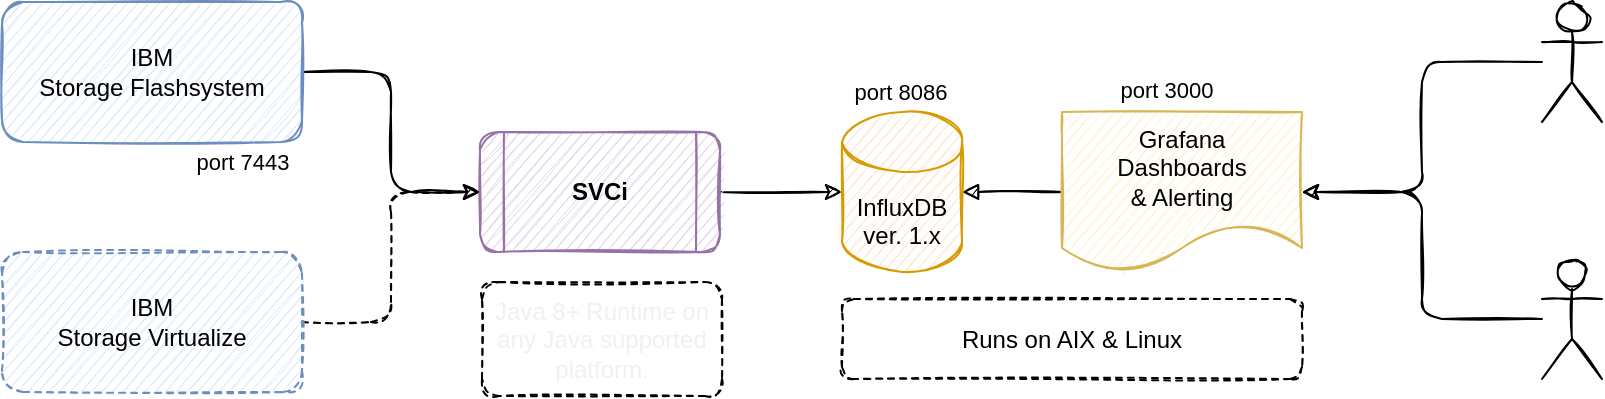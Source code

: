 <mxfile scale="1" border="15">
    <diagram id="a7nnNqAxPxhrp0sOKCIs" name="Page-1">
        <mxGraphModel dx="664" dy="601" grid="1" gridSize="10" guides="1" tooltips="1" connect="1" arrows="1" fold="1" page="1" pageScale="1" pageWidth="1169" pageHeight="827" background="none" math="0" shadow="0">
            <root>
                <mxCell id="0"/>
                <mxCell id="1" parent="0"/>
                <mxCell id="eK-2ea2avwDUNnB4NnFu-4" style="edgeStyle=orthogonalEdgeStyle;rounded=1;orthogonalLoop=1;jettySize=auto;html=1;sketch=1;endArrow=none;endFill=0;startArrow=block;startFill=1;" parent="1" source="eK-2ea2avwDUNnB4NnFu-1" target="eK-2ea2avwDUNnB4NnFu-3" edge="1">
                    <mxGeometry relative="1" as="geometry"/>
                </mxCell>
                <mxCell id="eK-2ea2avwDUNnB4NnFu-1" value="&lt;br&gt;&lt;br&gt;InfluxDB&lt;br&gt;ver. 1.x" style="shape=cylinder2;whiteSpace=wrap;html=1;boundedLbl=1;backgroundOutline=1;size=15;fillColor=#ffe6cc;strokeColor=#d79b00;sketch=1;" parent="1" vertex="1">
                    <mxGeometry x="460" y="75" width="60" height="80" as="geometry"/>
                </mxCell>
                <mxCell id="eK-2ea2avwDUNnB4NnFu-5" style="edgeStyle=orthogonalEdgeStyle;rounded=1;orthogonalLoop=1;jettySize=auto;html=1;sketch=1;" parent="1" source="eK-2ea2avwDUNnB4NnFu-2" target="eK-2ea2avwDUNnB4NnFu-1" edge="1">
                    <mxGeometry relative="1" as="geometry"/>
                </mxCell>
                <mxCell id="eK-2ea2avwDUNnB4NnFu-2" value="&lt;div&gt;&lt;b&gt;SVCi&lt;/b&gt;&lt;/div&gt;" style="shape=process;whiteSpace=wrap;html=1;backgroundOutline=1;fillColor=#e1d5e7;strokeColor=#9673a6;sketch=1;shadow=0;glass=0;rounded=1;" parent="1" vertex="1">
                    <mxGeometry x="279" y="85" width="120" height="60" as="geometry"/>
                </mxCell>
                <mxCell id="eK-2ea2avwDUNnB4NnFu-3" value="&lt;div&gt;Grafana&lt;/div&gt;&lt;div&gt;Dashboards&lt;/div&gt;&lt;div&gt;&amp;amp; Alerting&lt;br&gt;&lt;/div&gt;" style="shape=document;whiteSpace=wrap;html=1;boundedLbl=1;fillColor=#fff2cc;strokeColor=#d6b656;sketch=1;" parent="1" vertex="1">
                    <mxGeometry x="570" y="75" width="120" height="80" as="geometry"/>
                </mxCell>
                <mxCell id="eK-2ea2avwDUNnB4NnFu-7" style="edgeStyle=orthogonalEdgeStyle;rounded=1;orthogonalLoop=1;jettySize=auto;html=1;sketch=1;startArrow=none;startFill=0;endArrow=classic;endFill=1;" parent="1" source="eK-2ea2avwDUNnB4NnFu-6" target="eK-2ea2avwDUNnB4NnFu-2" edge="1">
                    <mxGeometry relative="1" as="geometry"/>
                </mxCell>
                <mxCell id="3" value="port 7443" style="edgeLabel;html=1;align=center;verticalAlign=middle;resizable=0;points=[];" parent="eK-2ea2avwDUNnB4NnFu-7" vertex="1" connectable="0">
                    <mxGeometry x="-0.463" y="-3" relative="1" as="geometry">
                        <mxPoint x="-70" y="42" as="offset"/>
                    </mxGeometry>
                </mxCell>
                <mxCell id="eK-2ea2avwDUNnB4NnFu-6" value="&lt;div&gt;IBM&lt;br&gt;&lt;/div&gt;&lt;div&gt;Storage Flashsystem&lt;/div&gt;" style="rounded=1;whiteSpace=wrap;html=1;fillColor=#dae8fc;strokeColor=#6c8ebf;sketch=1;" parent="1" vertex="1">
                    <mxGeometry x="40" y="20" width="150" height="70" as="geometry"/>
                </mxCell>
                <mxCell id="eK-2ea2avwDUNnB4NnFu-9" style="edgeStyle=orthogonalEdgeStyle;rounded=1;orthogonalLoop=1;jettySize=auto;html=1;dashed=1;sketch=1;startArrow=none;startFill=0;endArrow=classic;endFill=1;" parent="1" source="eK-2ea2avwDUNnB4NnFu-8" target="eK-2ea2avwDUNnB4NnFu-2" edge="1">
                    <mxGeometry relative="1" as="geometry"/>
                </mxCell>
                <mxCell id="eK-2ea2avwDUNnB4NnFu-8" value="&lt;div&gt;IBM&lt;/div&gt;&lt;div&gt;Storage Virtualize&lt;/div&gt;" style="rounded=1;whiteSpace=wrap;html=1;strokeColor=#6c8ebf;dashed=1;fillColor=#dae8fc;sketch=1;" parent="1" vertex="1">
                    <mxGeometry x="40" y="145" width="150" height="70" as="geometry"/>
                </mxCell>
                <mxCell id="il_gvp9eyNAKFmqyvHfq-2" value="Runs on AIX &amp;amp; Linux" style="rounded=1;whiteSpace=wrap;html=1;dashed=1;fillColor=#ffffff;gradientColor=none;sketch=1;" parent="1" vertex="1">
                    <mxGeometry x="460" y="168.5" width="230" height="40" as="geometry"/>
                </mxCell>
                <mxCell id="il_gvp9eyNAKFmqyvHfq-3" value="&lt;div&gt;Java 8+ Runtime on&lt;br&gt;&lt;/div&gt;&lt;div&gt;any Java supported platform.&lt;/div&gt;" style="rounded=1;whiteSpace=wrap;html=1;dashed=1;fillColor=#ffffff;gradientColor=none;sketch=1;fontColor=#F0F0F0;" parent="1" vertex="1">
                    <mxGeometry x="280" y="160" width="120" height="57" as="geometry"/>
                </mxCell>
                <mxCell id="4" value="port 8086" style="edgeLabel;html=1;align=center;verticalAlign=middle;resizable=0;points=[];" parent="1" vertex="1" connectable="0">
                    <mxGeometry x="486" y="48" as="geometry">
                        <mxPoint x="3" y="17" as="offset"/>
                    </mxGeometry>
                </mxCell>
                <mxCell id="5" value="port 3000" style="edgeLabel;html=1;align=center;verticalAlign=middle;resizable=0;points=[];" parent="1" vertex="1" connectable="0">
                    <mxGeometry x="500" y="80" as="geometry">
                        <mxPoint x="122" y="-16" as="offset"/>
                    </mxGeometry>
                </mxCell>
                <mxCell id="8" style="edgeStyle=orthogonalEdgeStyle;rounded=1;orthogonalLoop=1;jettySize=auto;html=1;startArrow=none;startFill=0;endArrow=classic;endFill=1;strokeColor=default;sketch=1;" parent="1" source="7" target="eK-2ea2avwDUNnB4NnFu-3" edge="1">
                    <mxGeometry relative="1" as="geometry"/>
                </mxCell>
                <mxCell id="7" value="" style="shape=umlActor;verticalLabelPosition=bottom;verticalAlign=top;html=1;outlineConnect=0;sketch=1;" parent="1" vertex="1">
                    <mxGeometry x="810" y="148.5" width="30" height="60" as="geometry"/>
                </mxCell>
                <mxCell id="HuDfst_B4G-cJXnaIiwU-9" style="edgeStyle=orthogonalEdgeStyle;rounded=1;orthogonalLoop=1;jettySize=auto;html=1;sketch=1;" parent="1" source="HuDfst_B4G-cJXnaIiwU-8" target="eK-2ea2avwDUNnB4NnFu-3" edge="1">
                    <mxGeometry relative="1" as="geometry"/>
                </mxCell>
                <mxCell id="HuDfst_B4G-cJXnaIiwU-8" value="" style="shape=umlActor;verticalLabelPosition=bottom;verticalAlign=top;html=1;outlineConnect=0;sketch=1;" parent="1" vertex="1">
                    <mxGeometry x="810" y="20" width="30" height="60" as="geometry"/>
                </mxCell>
            </root>
        </mxGraphModel>
    </diagram>
</mxfile>